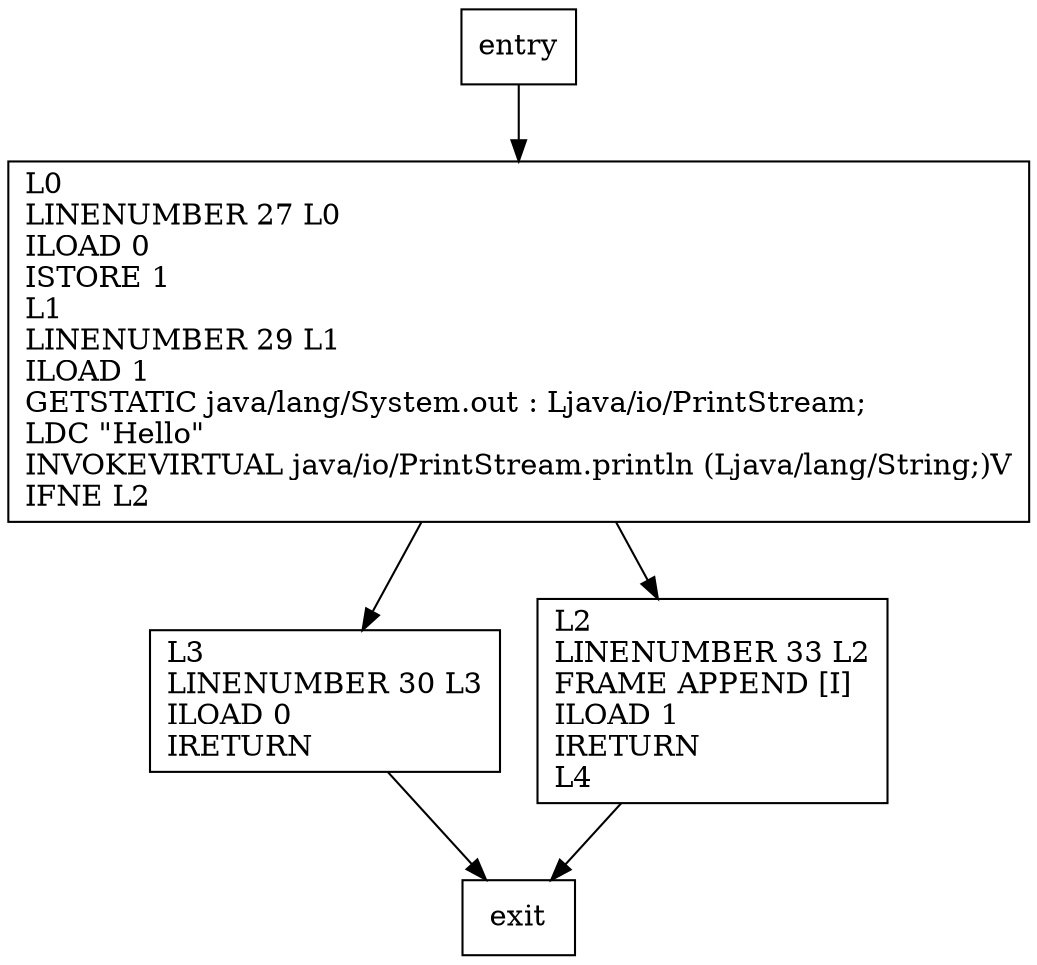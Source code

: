 digraph unnecessaryMethod {
node [shape=record];
977650730 [label="L3\lLINENUMBER 30 L3\lILOAD 0\lIRETURN\l"];
920446957 [label="L2\lLINENUMBER 33 L2\lFRAME APPEND [I]\lILOAD 1\lIRETURN\lL4\l"];
1526062841 [label="L0\lLINENUMBER 27 L0\lILOAD 0\lISTORE 1\lL1\lLINENUMBER 29 L1\lILOAD 1\lGETSTATIC java/lang/System.out : Ljava/io/PrintStream;\lLDC \"Hello\"\lINVOKEVIRTUAL java/io/PrintStream.println (Ljava/lang/String;)V\lIFNE L2\l"];
entry;
exit;
entry -> 1526062841;
977650730 -> exit;
920446957 -> exit;
1526062841 -> 977650730;
1526062841 -> 920446957;
}
